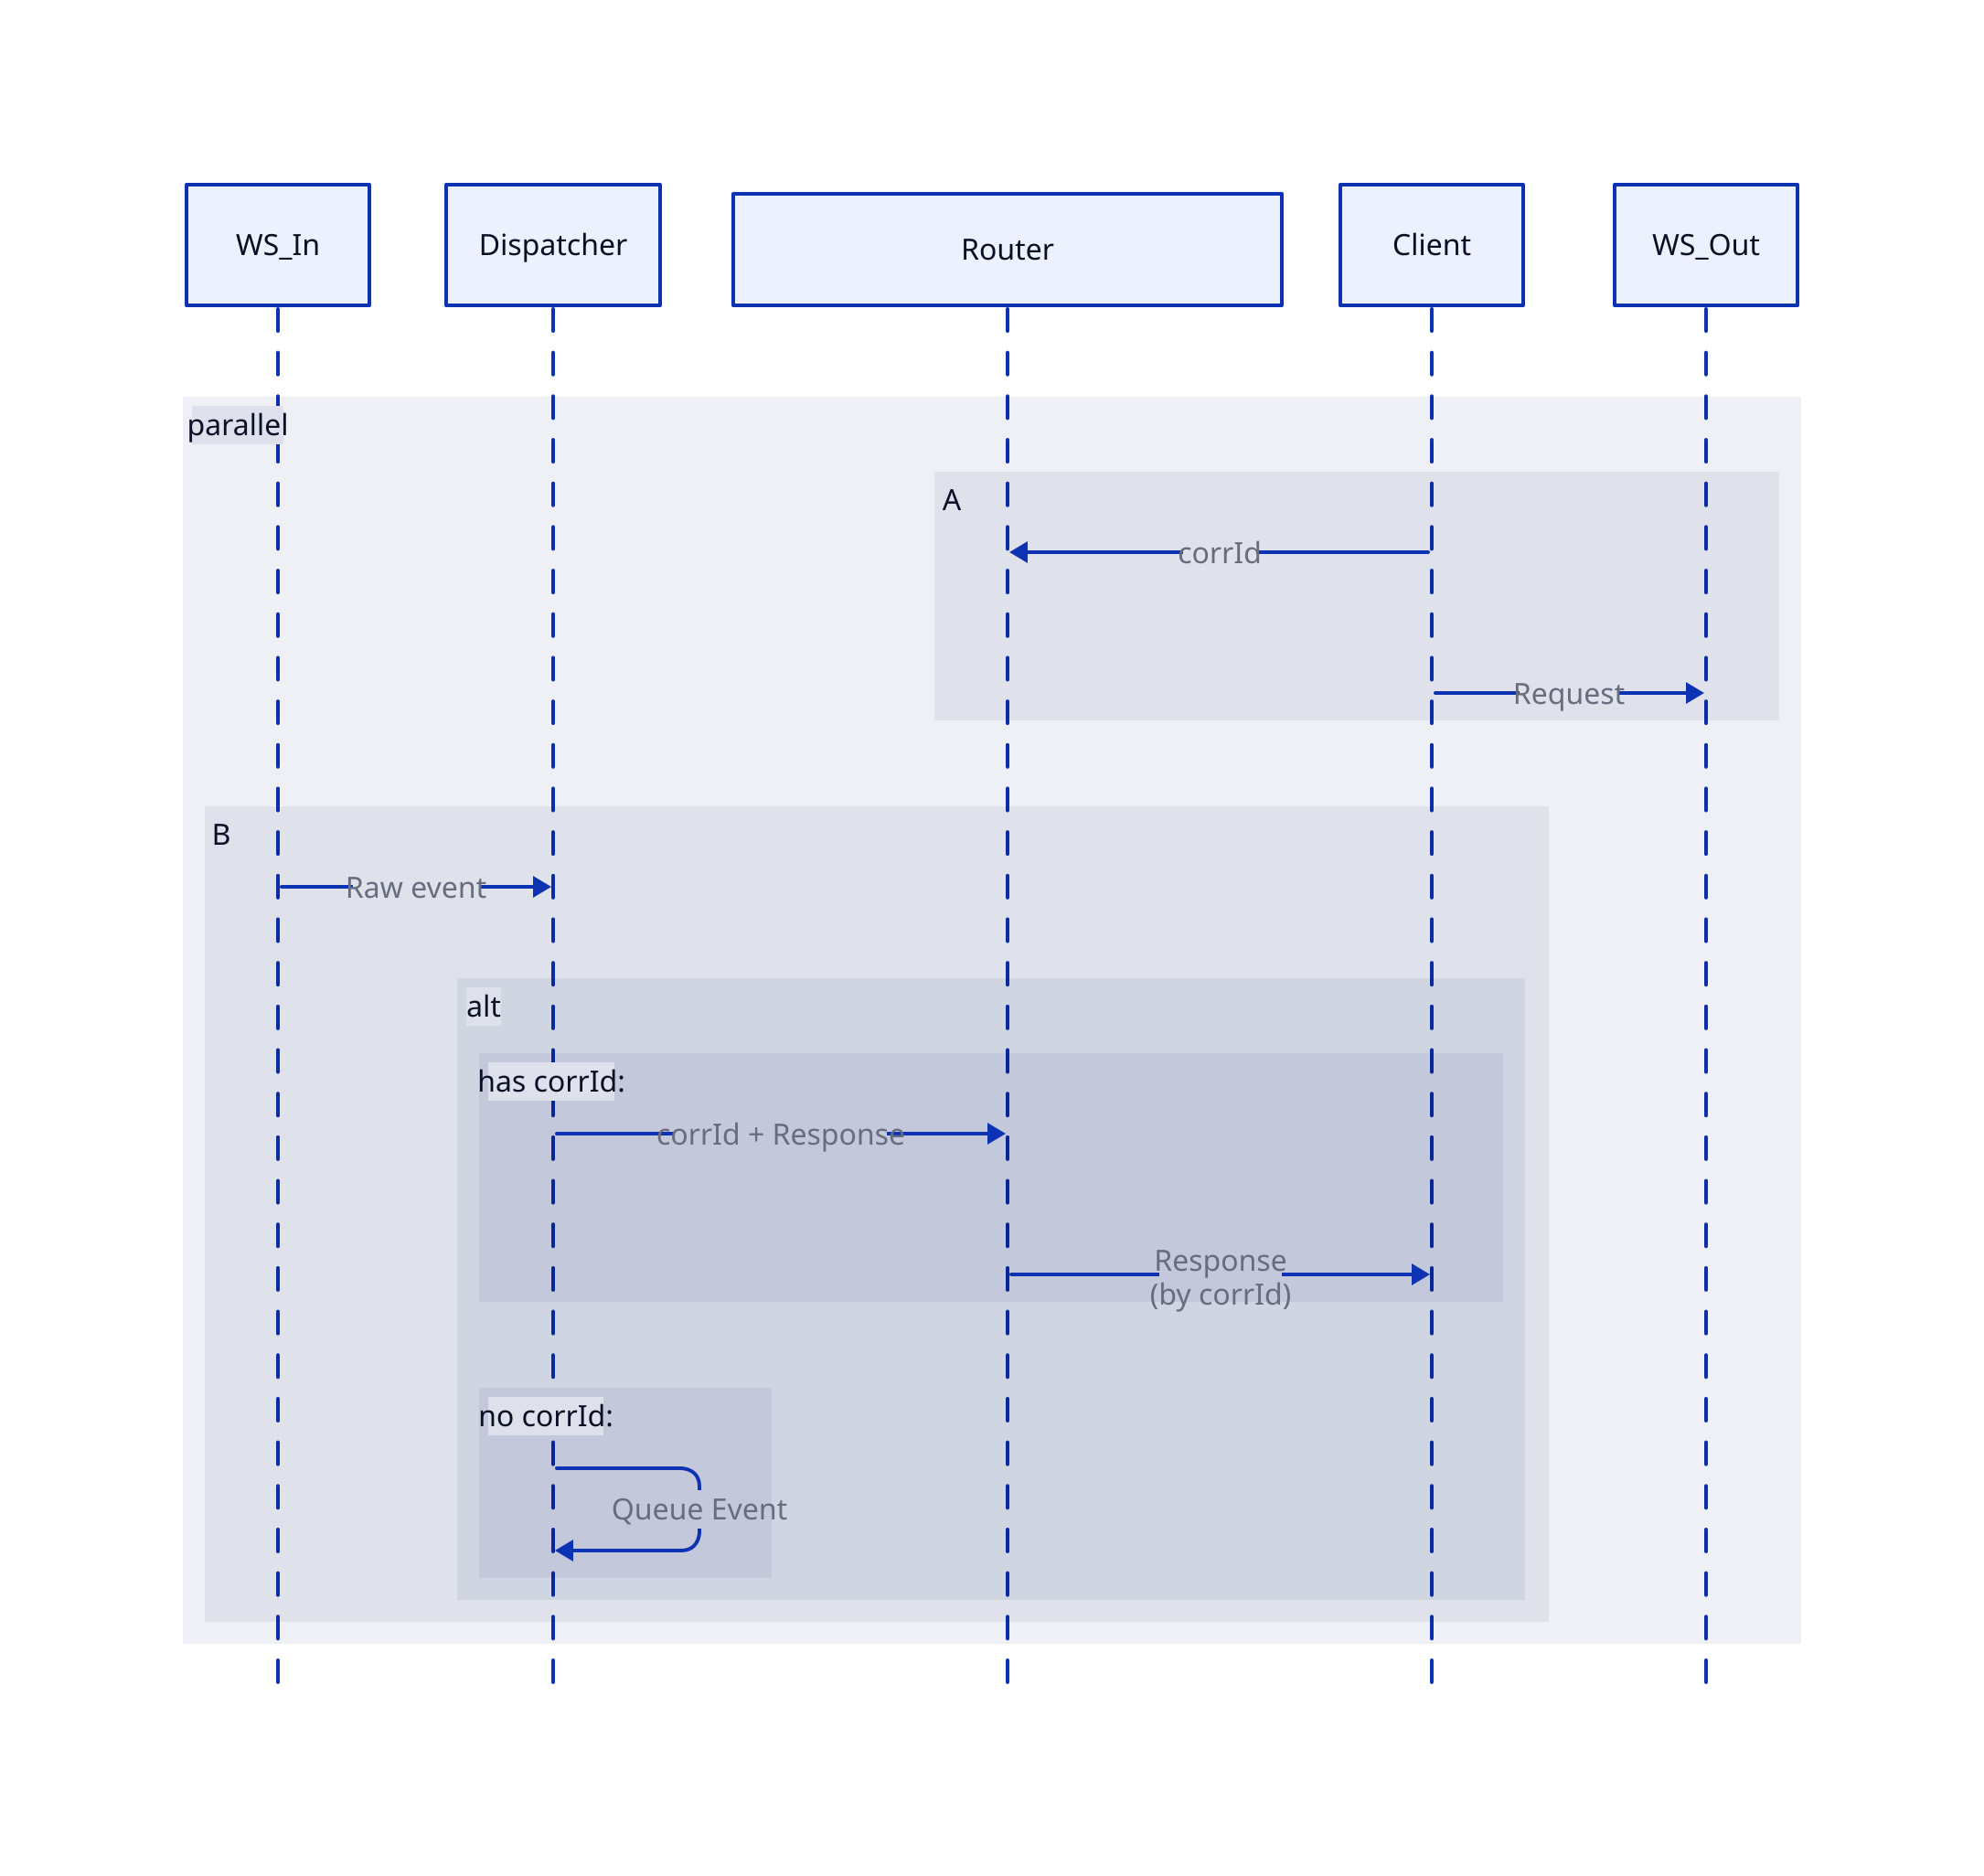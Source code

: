 vars: {
  d2-config: {
    layout-engine: elk
  }
}

shape: sequence_diagram

WS_In
Dispatcher
Router: {
  width: 300
}
Client
WS_Out

parallel: {
  A: {
    Client -> Router: corrId
    Client -> WS_Out: Request
  }
  B: {
    WS_In -> Dispatcher: Raw event

    alt: {
      a: has corrId: {
        Dispatcher -> Router: corrId + Response
        Router -> Client: Response\n(by corrId)
      }
      b: no corrId: {
        Dispatcher -> Dispatcher: Queue Event
      }
    }
  }
}
